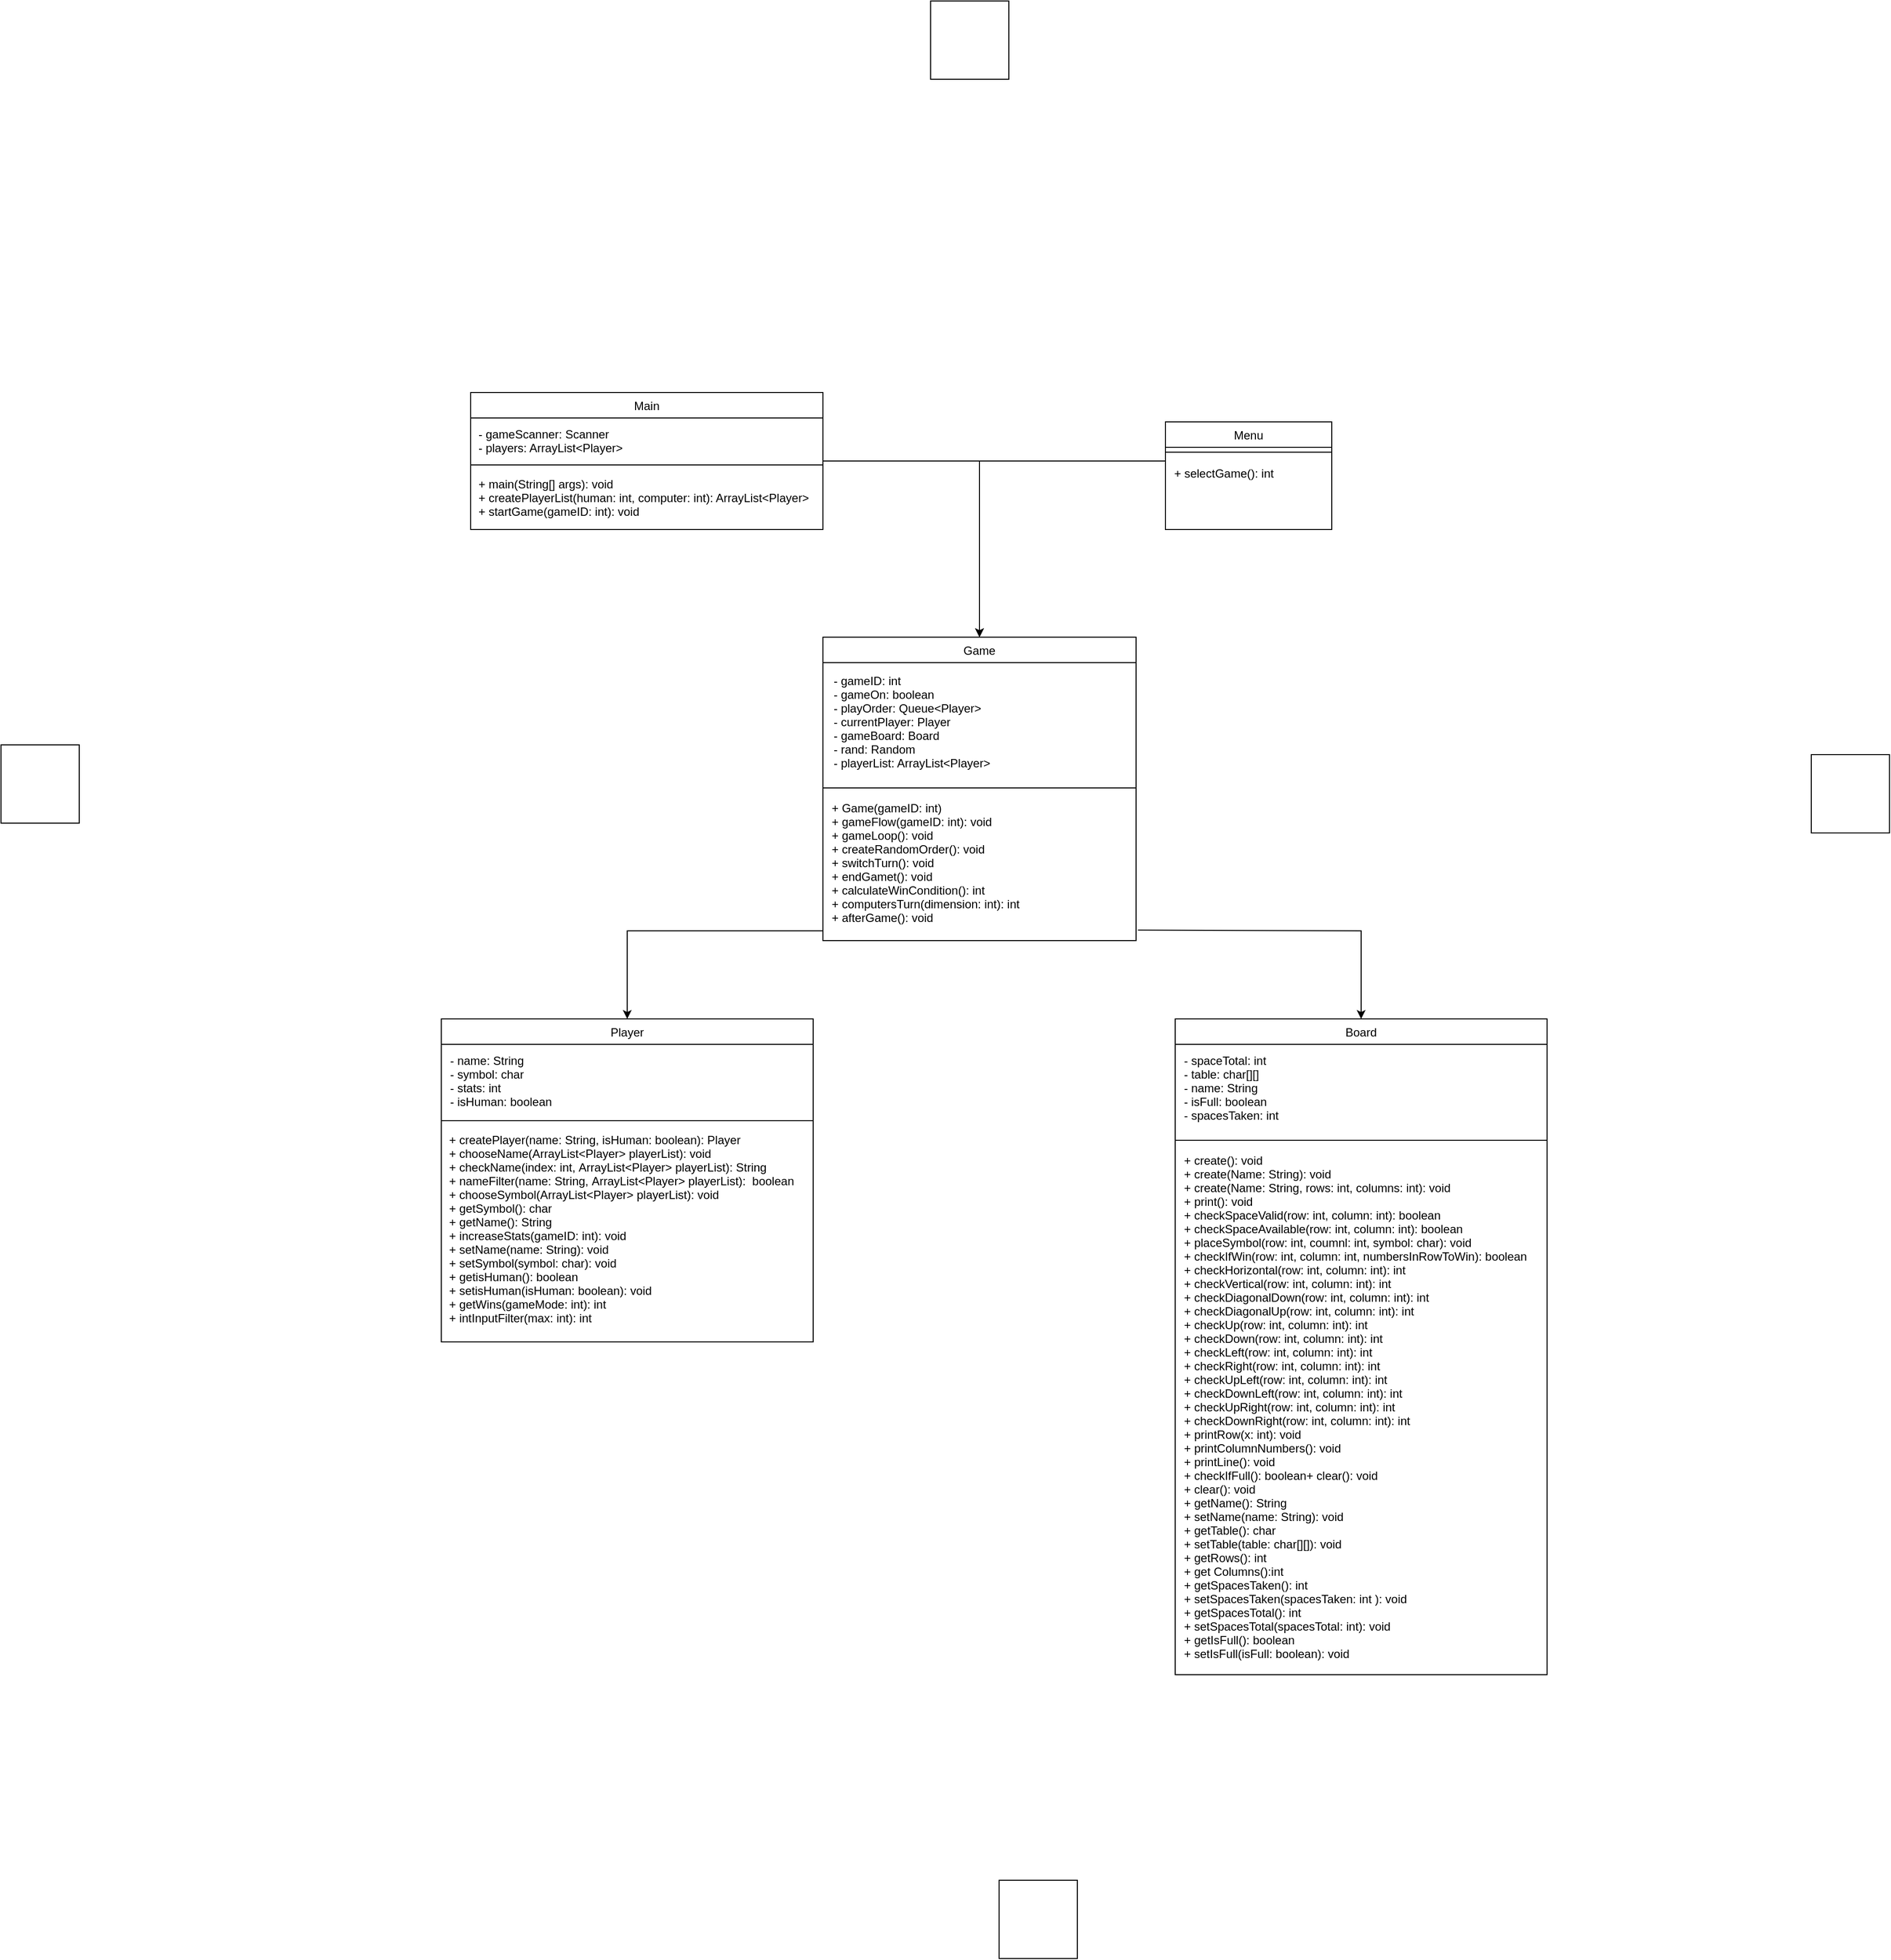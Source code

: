 <mxfile version="24.8.8">
  <diagram id="C5RBs43oDa-KdzZeNtuy" name="Page-1">
    <mxGraphModel dx="2607" dy="1718" grid="1" gridSize="10" guides="1" tooltips="1" connect="1" arrows="1" fold="1" page="1" pageScale="1" pageWidth="1654" pageHeight="1169" background="#ffffff" math="0" shadow="0">
      <root>
        <mxCell id="WIyWlLk6GJQsqaUBKTNV-0" />
        <mxCell id="WIyWlLk6GJQsqaUBKTNV-1" parent="WIyWlLk6GJQsqaUBKTNV-0" />
        <mxCell id="zkfFHV4jXpPFQw0GAbJ--6" value="Game" style="swimlane;fontStyle=0;align=center;verticalAlign=top;childLayout=stackLayout;horizontal=1;startSize=26;horizontalStack=0;resizeParent=1;resizeLast=0;collapsible=1;marginBottom=0;rounded=0;shadow=0;strokeWidth=1;flipH=0;flipV=0;" parent="WIyWlLk6GJQsqaUBKTNV-1" vertex="1">
          <mxGeometry x="-760" y="340" width="320" height="310" as="geometry">
            <mxRectangle x="130" y="380" width="160" height="26" as="alternateBounds" />
          </mxGeometry>
        </mxCell>
        <mxCell id="zkfFHV4jXpPFQw0GAbJ--7" value="- gameID: int&#xa;- gameOn: boolean&#xa;- playOrder: Queue&lt;Player&gt;&#xa;- currentPlayer: Player&#xa;- gameBoard: Board&#xa;- rand: Random&#xa;- playerList: ArrayList&lt;Player&gt;" style="text;align=left;verticalAlign=top;spacingLeft=4;spacingRight=4;overflow=hidden;rotatable=0;points=[[0,0.5],[1,0.5]];portConstraint=eastwest;spacing=7;" parent="zkfFHV4jXpPFQw0GAbJ--6" vertex="1">
          <mxGeometry y="26" width="320" height="124" as="geometry" />
        </mxCell>
        <mxCell id="zkfFHV4jXpPFQw0GAbJ--9" value="" style="line;html=1;strokeWidth=1;align=left;verticalAlign=middle;spacingTop=-1;spacingLeft=3;spacingRight=3;rotatable=0;labelPosition=right;points=[];portConstraint=eastwest;" parent="zkfFHV4jXpPFQw0GAbJ--6" vertex="1">
          <mxGeometry y="150" width="320" height="8" as="geometry" />
        </mxCell>
        <mxCell id="zkfFHV4jXpPFQw0GAbJ--10" value="+ Game(gameID: int)&#xa;+ gameFlow(gameID: int): void&#xa;+ gameLoop(): void&#xa;+ createRandomOrder(): void&#xa;+ switchTurn(): void&#xa;+ endGamet(): void&#xa;+ calculateWinCondition(): int&#xa;+ computersTurn(dimension: int): int&#xa;+ afterGame(): void" style="text;align=left;verticalAlign=top;spacingLeft=4;spacingRight=4;overflow=hidden;rotatable=0;points=[[0,0.5],[1,0.5]];portConstraint=eastwest;fontStyle=0;spacing=5;" parent="zkfFHV4jXpPFQw0GAbJ--6" vertex="1">
          <mxGeometry y="158" width="320" height="152" as="geometry" />
        </mxCell>
        <mxCell id="zkfFHV4jXpPFQw0GAbJ--13" value="Board" style="swimlane;fontStyle=0;align=center;verticalAlign=top;childLayout=stackLayout;horizontal=1;startSize=26;horizontalStack=0;resizeParent=1;resizeLast=0;collapsible=1;marginBottom=0;rounded=0;shadow=0;strokeWidth=1;" parent="WIyWlLk6GJQsqaUBKTNV-1" vertex="1">
          <mxGeometry x="-400" y="730" width="380" height="670" as="geometry">
            <mxRectangle x="340" y="380" width="170" height="26" as="alternateBounds" />
          </mxGeometry>
        </mxCell>
        <mxCell id="zkfFHV4jXpPFQw0GAbJ--14" value="- spaceTotal: int&#xa;- table: char[][]&#xa;- name: String&#xa;- isFull: boolean&#xa;- spacesTaken: int" style="text;align=left;verticalAlign=top;spacingLeft=4;spacingRight=4;overflow=hidden;rotatable=0;points=[[0,0.5],[1,0.5]];portConstraint=eastwest;spacing=5;" parent="zkfFHV4jXpPFQw0GAbJ--13" vertex="1">
          <mxGeometry y="26" width="380" height="94" as="geometry" />
        </mxCell>
        <mxCell id="zkfFHV4jXpPFQw0GAbJ--15" value="" style="line;html=1;strokeWidth=1;align=left;verticalAlign=middle;spacingTop=-1;spacingLeft=3;spacingRight=3;rotatable=0;labelPosition=right;points=[];portConstraint=eastwest;" parent="zkfFHV4jXpPFQw0GAbJ--13" vertex="1">
          <mxGeometry y="120" width="380" height="8" as="geometry" />
        </mxCell>
        <mxCell id="5Fjf6s8IEesb-JCjyJA4-1" value="+ create(): void&#xa;+ create(Name: String): void&#xa;+ create(Name: String, rows: int, columns: int): void&#xa;+ print(): void&#xa;+ checkSpaceValid(row: int, column: int): boolean&#xa;+ checkSpaceAvailable(row: int, column: int): boolean&#xa;+ placeSymbol(row: int, coumnl: int, symbol: char): void&#xa;+ checkIfWin(row: int, column: int, numbersInRowToWin): boolean&#xa;+ checkHorizontal(row: int, column: int): int&#xa;+ checkVertical(row: int, column: int): int&#xa;+ checkDiagonalDown(row: int, column: int): int&#xa;+ checkDiagonalUp(row: int, column: int): int&#xa;+ checkUp(row: int, column: int): int&#xa;+ checkDown(row: int, column: int): int&#xa;+ checkLeft(row: int, column: int): int&#xa;+ checkRight(row: int, column: int): int&#xa;+ checkUpLeft(row: int, column: int): int&#xa;+ checkDownLeft(row: int, column: int): int&#xa;+ checkUpRight(row: int, column: int): int&#xa;+ checkDownRight(row: int, column: int): int&#xa;+ printRow(x: int): void&#xa;+ printColumnNumbers(): void&#xa;+ printLine(): void&#xa;+ checkIfFull(): boolean+ clear(): void&#xa;+ clear(): void&#xa;+ getName(): String&#xa;+ setName(name: String): void&#xa;+ getTable(): char&#xa;+ setTable(table: char[][]): void&#xa;+ getRows(): int&#xa;+ get Columns():int&#xa;+ getSpacesTaken(): int&#xa;+ setSpacesTaken(spacesTaken: int ): void&#xa;+ getSpacesTotal(): int&#xa;+ setSpacesTotal(spacesTotal: int): void&#xa;+ getIsFull(): boolean&#xa;+ setIsFull(isFull: boolean): void&#xa;" style="text;align=left;verticalAlign=top;spacingLeft=4;spacingRight=4;overflow=hidden;rotatable=0;points=[[0,0.5],[1,0.5]];portConstraint=eastwest;spacing=5;" parent="zkfFHV4jXpPFQw0GAbJ--13" vertex="1">
          <mxGeometry y="128" width="380" height="542" as="geometry" />
        </mxCell>
        <mxCell id="zkfFHV4jXpPFQw0GAbJ--17" value="Main" style="swimlane;fontStyle=0;align=center;verticalAlign=top;childLayout=stackLayout;horizontal=1;startSize=26;horizontalStack=0;resizeParent=1;resizeLast=0;collapsible=1;marginBottom=0;rounded=0;shadow=0;strokeWidth=1;" parent="WIyWlLk6GJQsqaUBKTNV-1" vertex="1">
          <mxGeometry x="-1120" y="90" width="360" height="140" as="geometry">
            <mxRectangle x="550" y="140" width="160" height="26" as="alternateBounds" />
          </mxGeometry>
        </mxCell>
        <mxCell id="zkfFHV4jXpPFQw0GAbJ--18" value="- gameScanner: Scanner&#xa;- players: ArrayList&lt;Player&gt;" style="text;align=left;verticalAlign=top;spacingLeft=4;spacingRight=4;overflow=hidden;rotatable=0;points=[[0,0.5],[1,0.5]];portConstraint=eastwest;spacing=4;spacingTop=1;" parent="zkfFHV4jXpPFQw0GAbJ--17" vertex="1">
          <mxGeometry y="26" width="360" height="44" as="geometry" />
        </mxCell>
        <mxCell id="zkfFHV4jXpPFQw0GAbJ--23" value="" style="line;html=1;strokeWidth=1;align=left;verticalAlign=middle;spacingTop=-1;spacingLeft=3;spacingRight=3;rotatable=0;labelPosition=right;points=[];portConstraint=eastwest;" parent="zkfFHV4jXpPFQw0GAbJ--17" vertex="1">
          <mxGeometry y="70" width="360" height="8" as="geometry" />
        </mxCell>
        <mxCell id="zkfFHV4jXpPFQw0GAbJ--24" value="+ main(String[] args): void&#xa;+ createPlayerList(human: int, computer: int): ArrayList&lt;Player&gt;&#xa;+ startGame(gameID: int): void" style="text;align=left;verticalAlign=top;spacingLeft=4;spacingRight=4;overflow=hidden;rotatable=0;points=[[0,0.5],[1,0.5]];portConstraint=eastwest;spacing=4;" parent="zkfFHV4jXpPFQw0GAbJ--17" vertex="1">
          <mxGeometry y="78" width="360" height="62" as="geometry" />
        </mxCell>
        <mxCell id="5Fjf6s8IEesb-JCjyJA4-2" value="Player" style="swimlane;fontStyle=0;align=center;verticalAlign=top;childLayout=stackLayout;horizontal=1;startSize=26;horizontalStack=0;resizeParent=1;resizeLast=0;collapsible=1;marginBottom=0;rounded=0;shadow=0;strokeWidth=1;" parent="WIyWlLk6GJQsqaUBKTNV-1" vertex="1">
          <mxGeometry x="-1150" y="730" width="380" height="330" as="geometry">
            <mxRectangle x="230" y="140" width="160" height="26" as="alternateBounds" />
          </mxGeometry>
        </mxCell>
        <mxCell id="5Fjf6s8IEesb-JCjyJA4-3" value="- name: String&#xa;- symbol: char&#xa;- stats: int&#xa;- isHuman: boolean" style="text;align=left;verticalAlign=top;spacingLeft=4;spacingRight=4;overflow=hidden;rotatable=0;points=[[0,0.5],[1,0.5]];portConstraint=eastwest;spacing=5;" parent="5Fjf6s8IEesb-JCjyJA4-2" vertex="1">
          <mxGeometry y="26" width="380" height="74" as="geometry" />
        </mxCell>
        <mxCell id="5Fjf6s8IEesb-JCjyJA4-4" value="" style="line;html=1;strokeWidth=1;align=left;verticalAlign=middle;spacingTop=-1;spacingLeft=3;spacingRight=3;rotatable=0;labelPosition=right;points=[];portConstraint=eastwest;" parent="5Fjf6s8IEesb-JCjyJA4-2" vertex="1">
          <mxGeometry y="100" width="380" height="8" as="geometry" />
        </mxCell>
        <mxCell id="5Fjf6s8IEesb-JCjyJA4-5" value="+ createPlayer(name: String, isHuman: boolean): Player&#xa;+ chooseName(ArrayList&lt;Player&gt; playerList): void&#xa;+ checkName(index: int, ArrayList&lt;Player&gt; playerList): String&#xa;+ nameFilter(name: String, ArrayList&lt;Player&gt; playerList):  boolean&#xa;+ chooseSymbol(ArrayList&lt;Player&gt; playerList): void&#xa;+ getSymbol(): char&#xa;+ getName(): String&#xa;+ increaseStats(gameID: int): void&#xa;+ setName(name: String): void&#xa;+ setSymbol(symbol: char): void&#xa;+ getisHuman(): boolean&#xa;+ setisHuman(isHuman: boolean): void&#xa;+ getWins(gameMode: int): int&#xa;+ intInputFilter(max: int): int" style="text;align=left;verticalAlign=top;spacingLeft=4;spacingRight=4;overflow=hidden;rotatable=0;points=[[0,0.5],[1,0.5]];portConstraint=eastwest;spacing=4;" parent="5Fjf6s8IEesb-JCjyJA4-2" vertex="1">
          <mxGeometry y="108" width="380" height="222" as="geometry" />
        </mxCell>
        <mxCell id="N_A9IxjKInLsRiJJZ5lA-0" value="Menu" style="swimlane;fontStyle=0;align=center;verticalAlign=top;childLayout=stackLayout;horizontal=1;startSize=26;horizontalStack=0;resizeParent=1;resizeLast=0;collapsible=1;marginBottom=0;rounded=0;shadow=0;strokeWidth=1;flipH=0;flipV=0;" parent="WIyWlLk6GJQsqaUBKTNV-1" vertex="1">
          <mxGeometry x="-410" y="120" width="170" height="110" as="geometry">
            <mxRectangle x="130" y="380" width="160" height="26" as="alternateBounds" />
          </mxGeometry>
        </mxCell>
        <mxCell id="N_A9IxjKInLsRiJJZ5lA-2" value="" style="line;html=1;strokeWidth=1;align=left;verticalAlign=middle;spacingTop=-1;spacingLeft=3;spacingRight=3;rotatable=0;labelPosition=right;points=[];portConstraint=eastwest;" parent="N_A9IxjKInLsRiJJZ5lA-0" vertex="1">
          <mxGeometry y="26" width="170" height="10" as="geometry" />
        </mxCell>
        <mxCell id="N_A9IxjKInLsRiJJZ5lA-3" value="+ selectGame(): int" style="text;align=left;verticalAlign=top;spacingLeft=4;spacingRight=4;overflow=hidden;rotatable=0;points=[[0,0.5],[1,0.5]];portConstraint=eastwest;fontStyle=0;spacing=5;" parent="N_A9IxjKInLsRiJJZ5lA-0" vertex="1">
          <mxGeometry y="36" width="170" height="32" as="geometry" />
        </mxCell>
        <mxCell id="c0eq8TVzOy0IekXLk8YF-6" value="" style="endArrow=classic;html=1;rounded=0;entryX=0.5;entryY=0;entryDx=0;entryDy=0;" edge="1" parent="WIyWlLk6GJQsqaUBKTNV-1" target="5Fjf6s8IEesb-JCjyJA4-2">
          <mxGeometry width="50" height="50" relative="1" as="geometry">
            <mxPoint x="-760" y="640" as="sourcePoint" />
            <mxPoint x="-890" y="470" as="targetPoint" />
            <Array as="points">
              <mxPoint x="-960" y="640" />
            </Array>
          </mxGeometry>
        </mxCell>
        <mxCell id="c0eq8TVzOy0IekXLk8YF-7" value="" style="endArrow=classic;html=1;rounded=0;entryX=0.5;entryY=0;entryDx=0;entryDy=0;exitX=1.006;exitY=0.929;exitDx=0;exitDy=0;exitPerimeter=0;" edge="1" parent="WIyWlLk6GJQsqaUBKTNV-1" source="zkfFHV4jXpPFQw0GAbJ--10" target="zkfFHV4jXpPFQw0GAbJ--13">
          <mxGeometry width="50" height="50" relative="1" as="geometry">
            <mxPoint x="-640" y="920" as="sourcePoint" />
            <mxPoint x="-590" y="870" as="targetPoint" />
            <Array as="points">
              <mxPoint x="-210" y="640" />
            </Array>
          </mxGeometry>
        </mxCell>
        <mxCell id="c0eq8TVzOy0IekXLk8YF-8" value="" style="endArrow=classic;html=1;rounded=0;exitX=1.001;exitY=0;exitDx=0;exitDy=0;exitPerimeter=0;entryX=0.5;entryY=0;entryDx=0;entryDy=0;" edge="1" parent="WIyWlLk6GJQsqaUBKTNV-1" source="zkfFHV4jXpPFQw0GAbJ--23" target="zkfFHV4jXpPFQw0GAbJ--6">
          <mxGeometry width="50" height="50" relative="1" as="geometry">
            <mxPoint x="-640" y="500" as="sourcePoint" />
            <mxPoint x="-590" y="450" as="targetPoint" />
            <Array as="points">
              <mxPoint x="-600" y="160" />
            </Array>
          </mxGeometry>
        </mxCell>
        <mxCell id="c0eq8TVzOy0IekXLk8YF-9" value="" style="endArrow=classic;html=1;rounded=0;entryX=0.5;entryY=0;entryDx=0;entryDy=0;" edge="1" parent="WIyWlLk6GJQsqaUBKTNV-1" target="zkfFHV4jXpPFQw0GAbJ--6">
          <mxGeometry width="50" height="50" relative="1" as="geometry">
            <mxPoint x="-410" y="160" as="sourcePoint" />
            <mxPoint x="-580" y="330" as="targetPoint" />
            <Array as="points">
              <mxPoint x="-600" y="160" />
            </Array>
          </mxGeometry>
        </mxCell>
        <mxCell id="c0eq8TVzOy0IekXLk8YF-10" value="" style="whiteSpace=wrap;html=1;aspect=fixed;" vertex="1" parent="WIyWlLk6GJQsqaUBKTNV-1">
          <mxGeometry x="-1600" y="450" width="80" height="80" as="geometry" />
        </mxCell>
        <mxCell id="c0eq8TVzOy0IekXLk8YF-11" value="" style="whiteSpace=wrap;html=1;aspect=fixed;" vertex="1" parent="WIyWlLk6GJQsqaUBKTNV-1">
          <mxGeometry x="250" y="460" width="80" height="80" as="geometry" />
        </mxCell>
        <mxCell id="c0eq8TVzOy0IekXLk8YF-12" value="" style="whiteSpace=wrap;html=1;aspect=fixed;" vertex="1" parent="WIyWlLk6GJQsqaUBKTNV-1">
          <mxGeometry x="-650" y="-310" width="80" height="80" as="geometry" />
        </mxCell>
        <mxCell id="c0eq8TVzOy0IekXLk8YF-13" value="" style="whiteSpace=wrap;html=1;aspect=fixed;" vertex="1" parent="WIyWlLk6GJQsqaUBKTNV-1">
          <mxGeometry x="-580" y="1610" width="80" height="80" as="geometry" />
        </mxCell>
      </root>
    </mxGraphModel>
  </diagram>
</mxfile>
